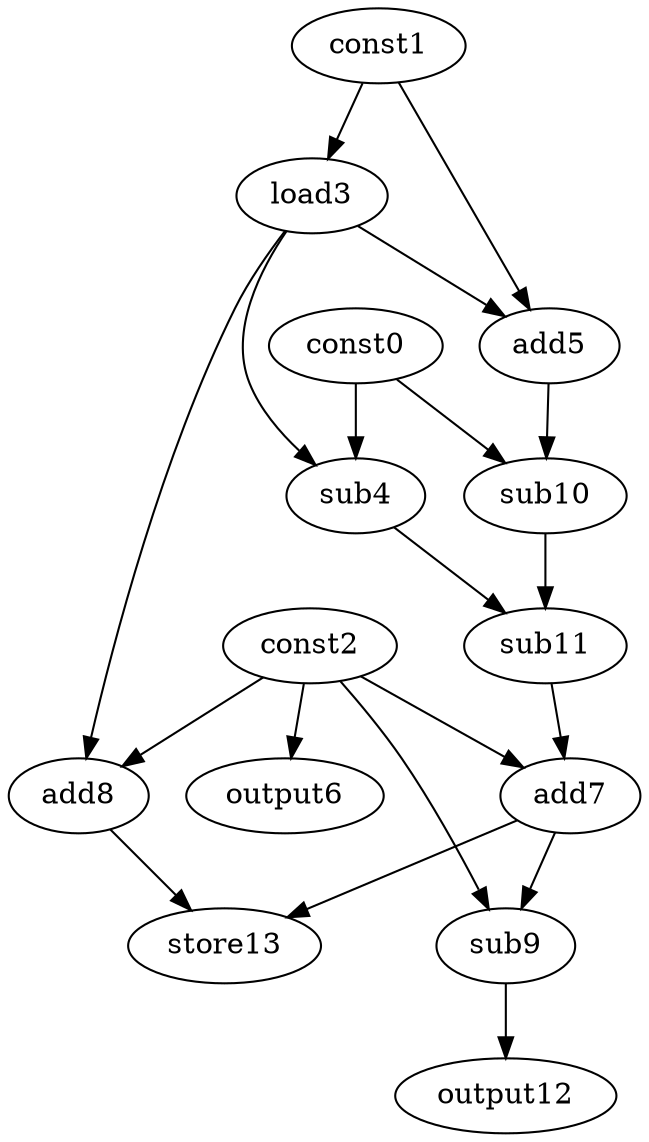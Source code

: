 digraph G { 
const0[opcode=const]; 
const1[opcode=const]; 
const2[opcode=const]; 
load3[opcode=load]; 
sub4[opcode=sub]; 
add5[opcode=add]; 
output6[opcode=output]; 
add7[opcode=add]; 
add8[opcode=add]; 
sub9[opcode=sub]; 
sub10[opcode=sub]; 
sub11[opcode=sub]; 
output12[opcode=output]; 
store13[opcode=store]; 
const1->load3[operand=0];
const2->output6[operand=0];
const0->sub4[operand=0];
load3->sub4[operand=1];
const1->add5[operand=0];
load3->add5[operand=1];
const2->add8[operand=0];
load3->add8[operand=1];
const0->sub10[operand=0];
add5->sub10[operand=1];
sub10->sub11[operand=0];
sub4->sub11[operand=1];
const2->add7[operand=0];
sub11->add7[operand=1];
add7->sub9[operand=0];
const2->sub9[operand=1];
add7->store13[operand=0];
add8->store13[operand=1];
sub9->output12[operand=0];
}
